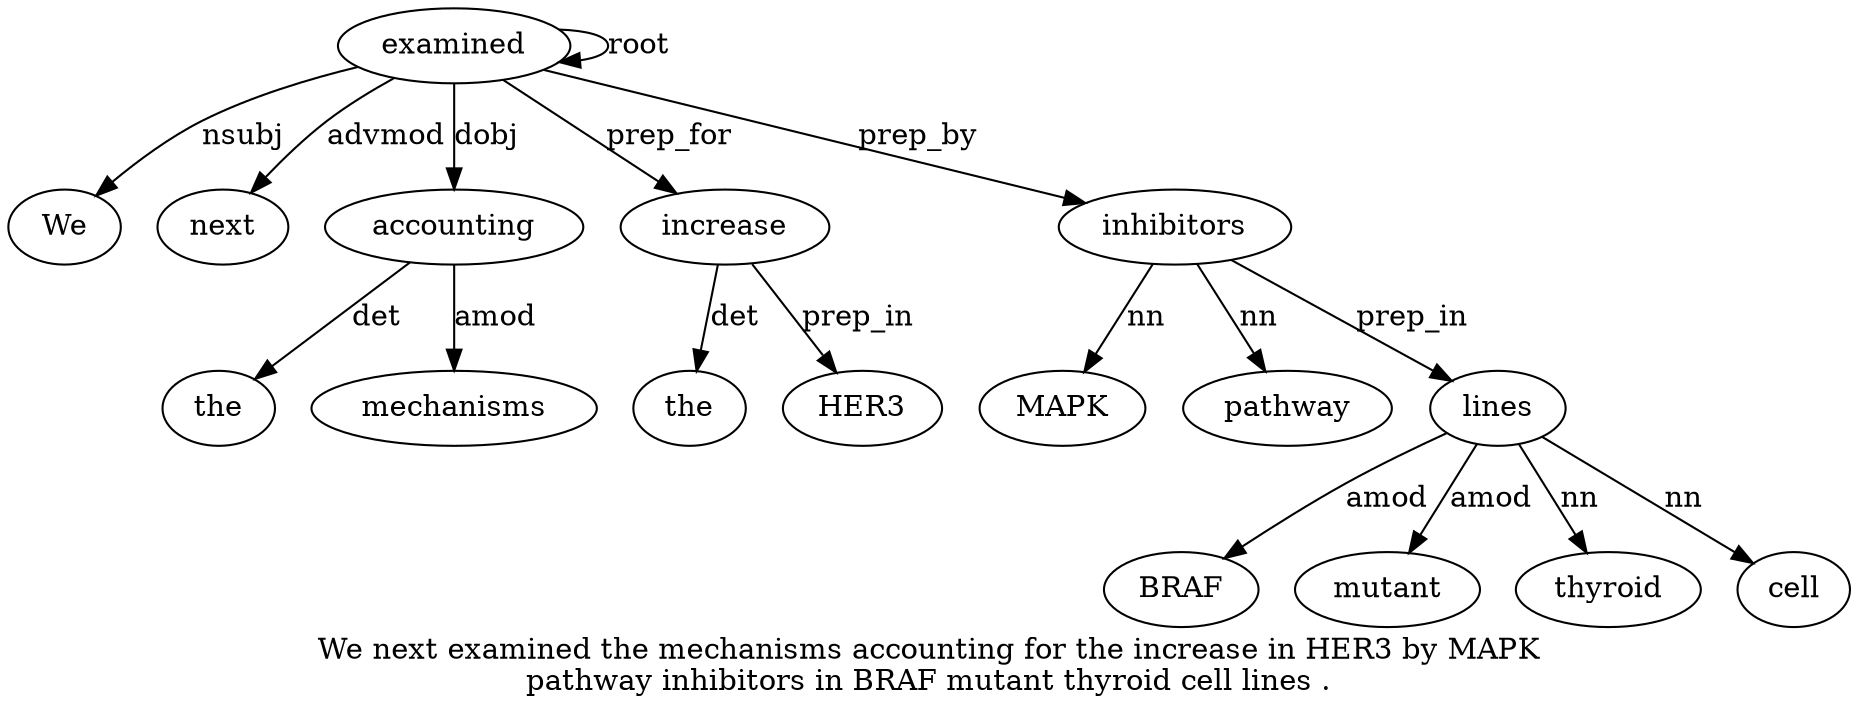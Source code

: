 digraph "We next examined the mechanisms accounting for the increase in HER3 by MAPK pathway inhibitors in BRAF mutant thyroid cell lines ." {
label="We next examined the mechanisms accounting for the increase in HER3 by MAPK
pathway inhibitors in BRAF mutant thyroid cell lines .";
examined3 [style=filled, fillcolor=white, label=examined];
We1 [style=filled, fillcolor=white, label=We];
examined3 -> We1  [label=nsubj];
next2 [style=filled, fillcolor=white, label=next];
examined3 -> next2  [label=advmod];
examined3 -> examined3  [label=root];
accounting6 [style=filled, fillcolor=white, label=accounting];
the4 [style=filled, fillcolor=white, label=the];
accounting6 -> the4  [label=det];
mechanisms5 [style=filled, fillcolor=white, label=mechanisms];
accounting6 -> mechanisms5  [label=amod];
examined3 -> accounting6  [label=dobj];
increase9 [style=filled, fillcolor=white, label=increase];
the8 [style=filled, fillcolor=white, label=the];
increase9 -> the8  [label=det];
examined3 -> increase9  [label=prep_for];
HER311 [style=filled, fillcolor=white, label=HER3];
increase9 -> HER311  [label=prep_in];
inhibitors15 [style=filled, fillcolor=white, label=inhibitors];
MAPK13 [style=filled, fillcolor=white, label=MAPK];
inhibitors15 -> MAPK13  [label=nn];
pathway14 [style=filled, fillcolor=white, label=pathway];
inhibitors15 -> pathway14  [label=nn];
examined3 -> inhibitors15  [label=prep_by];
lines21 [style=filled, fillcolor=white, label=lines];
BRAF17 [style=filled, fillcolor=white, label=BRAF];
lines21 -> BRAF17  [label=amod];
mutant18 [style=filled, fillcolor=white, label=mutant];
lines21 -> mutant18  [label=amod];
thyroid19 [style=filled, fillcolor=white, label=thyroid];
lines21 -> thyroid19  [label=nn];
cell20 [style=filled, fillcolor=white, label=cell];
lines21 -> cell20  [label=nn];
inhibitors15 -> lines21  [label=prep_in];
}
